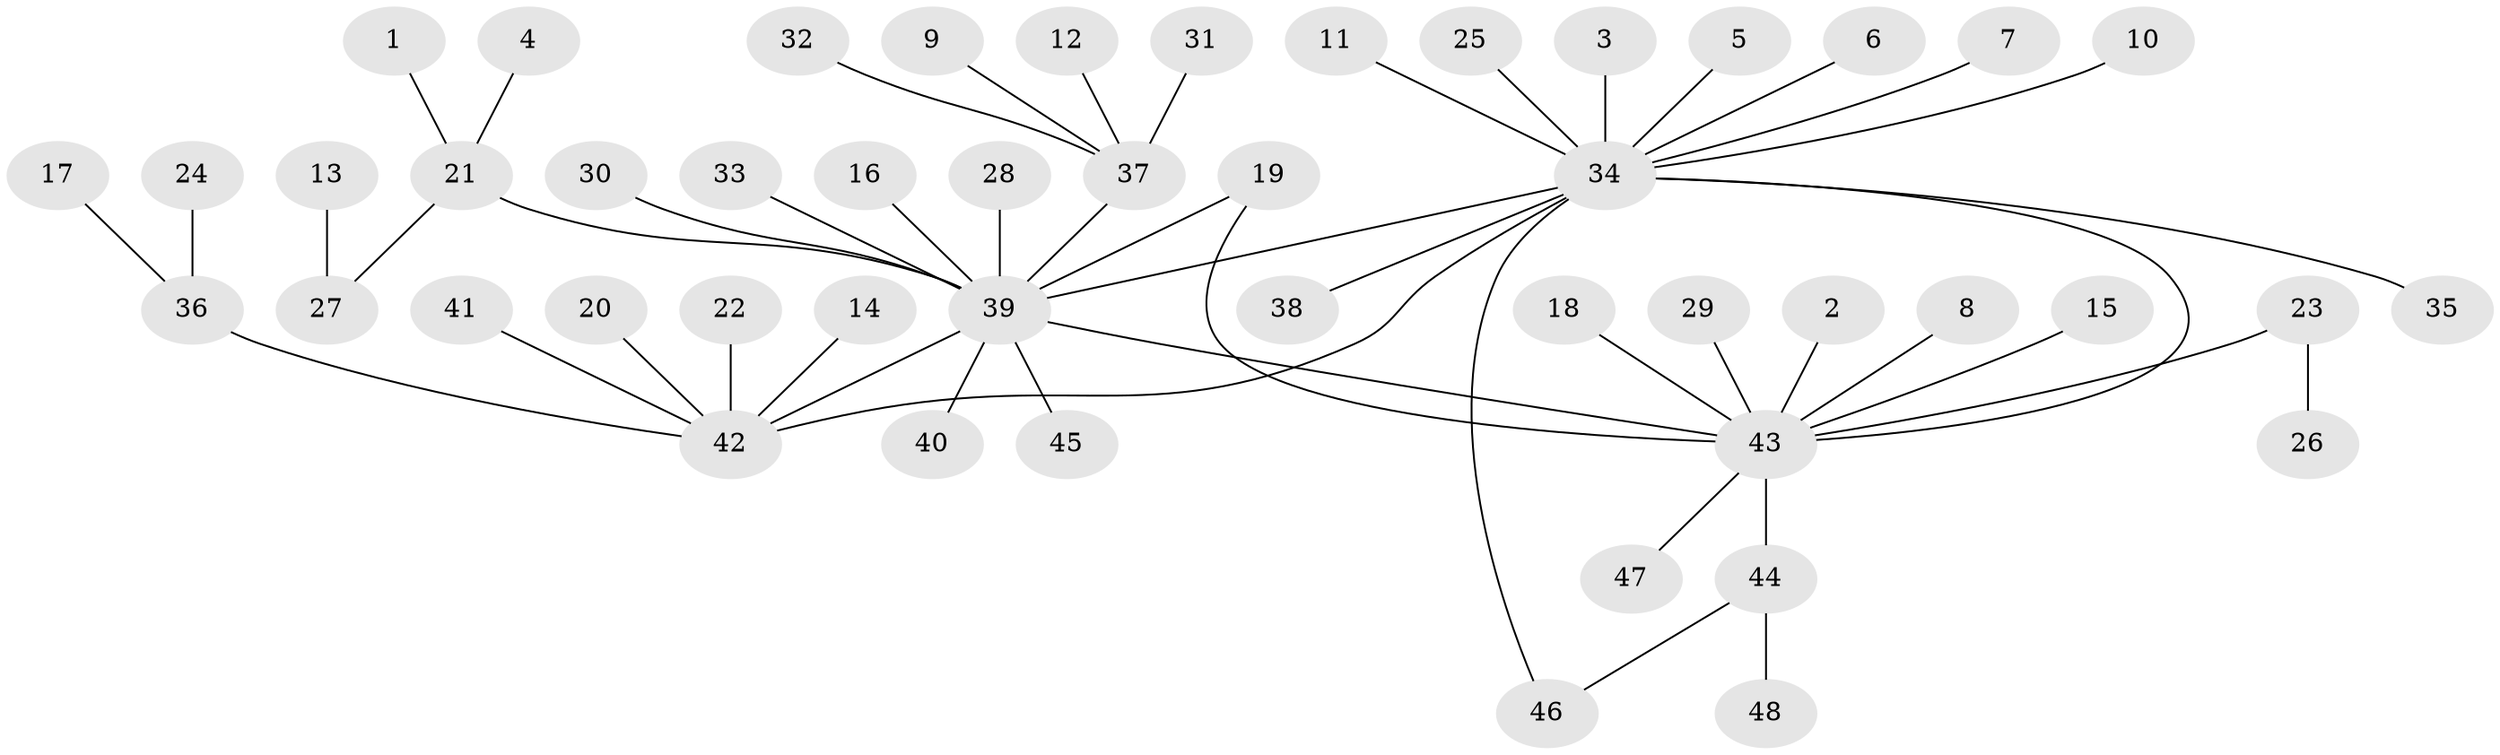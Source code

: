 // original degree distribution, {14: 0.010526315789473684, 16: 0.010526315789473684, 6: 0.021052631578947368, 5: 0.010526315789473684, 11: 0.010526315789473684, 3: 0.07368421052631578, 1: 0.6736842105263158, 12: 0.010526315789473684, 4: 0.031578947368421054, 2: 0.1368421052631579, 7: 0.010526315789473684}
// Generated by graph-tools (version 1.1) at 2025/49/03/09/25 03:49:45]
// undirected, 48 vertices, 51 edges
graph export_dot {
graph [start="1"]
  node [color=gray90,style=filled];
  1;
  2;
  3;
  4;
  5;
  6;
  7;
  8;
  9;
  10;
  11;
  12;
  13;
  14;
  15;
  16;
  17;
  18;
  19;
  20;
  21;
  22;
  23;
  24;
  25;
  26;
  27;
  28;
  29;
  30;
  31;
  32;
  33;
  34;
  35;
  36;
  37;
  38;
  39;
  40;
  41;
  42;
  43;
  44;
  45;
  46;
  47;
  48;
  1 -- 21 [weight=1.0];
  2 -- 43 [weight=1.0];
  3 -- 34 [weight=1.0];
  4 -- 21 [weight=1.0];
  5 -- 34 [weight=1.0];
  6 -- 34 [weight=1.0];
  7 -- 34 [weight=1.0];
  8 -- 43 [weight=1.0];
  9 -- 37 [weight=1.0];
  10 -- 34 [weight=1.0];
  11 -- 34 [weight=1.0];
  12 -- 37 [weight=1.0];
  13 -- 27 [weight=1.0];
  14 -- 42 [weight=1.0];
  15 -- 43 [weight=1.0];
  16 -- 39 [weight=1.0];
  17 -- 36 [weight=1.0];
  18 -- 43 [weight=1.0];
  19 -- 39 [weight=1.0];
  19 -- 43 [weight=1.0];
  20 -- 42 [weight=1.0];
  21 -- 27 [weight=1.0];
  21 -- 39 [weight=1.0];
  22 -- 42 [weight=1.0];
  23 -- 26 [weight=1.0];
  23 -- 43 [weight=1.0];
  24 -- 36 [weight=1.0];
  25 -- 34 [weight=1.0];
  28 -- 39 [weight=1.0];
  29 -- 43 [weight=1.0];
  30 -- 39 [weight=1.0];
  31 -- 37 [weight=1.0];
  32 -- 37 [weight=1.0];
  33 -- 39 [weight=1.0];
  34 -- 35 [weight=1.0];
  34 -- 38 [weight=1.0];
  34 -- 39 [weight=1.0];
  34 -- 42 [weight=1.0];
  34 -- 43 [weight=1.0];
  34 -- 46 [weight=1.0];
  36 -- 42 [weight=1.0];
  37 -- 39 [weight=1.0];
  39 -- 40 [weight=1.0];
  39 -- 42 [weight=1.0];
  39 -- 43 [weight=1.0];
  39 -- 45 [weight=1.0];
  41 -- 42 [weight=1.0];
  43 -- 44 [weight=1.0];
  43 -- 47 [weight=1.0];
  44 -- 46 [weight=1.0];
  44 -- 48 [weight=1.0];
}
